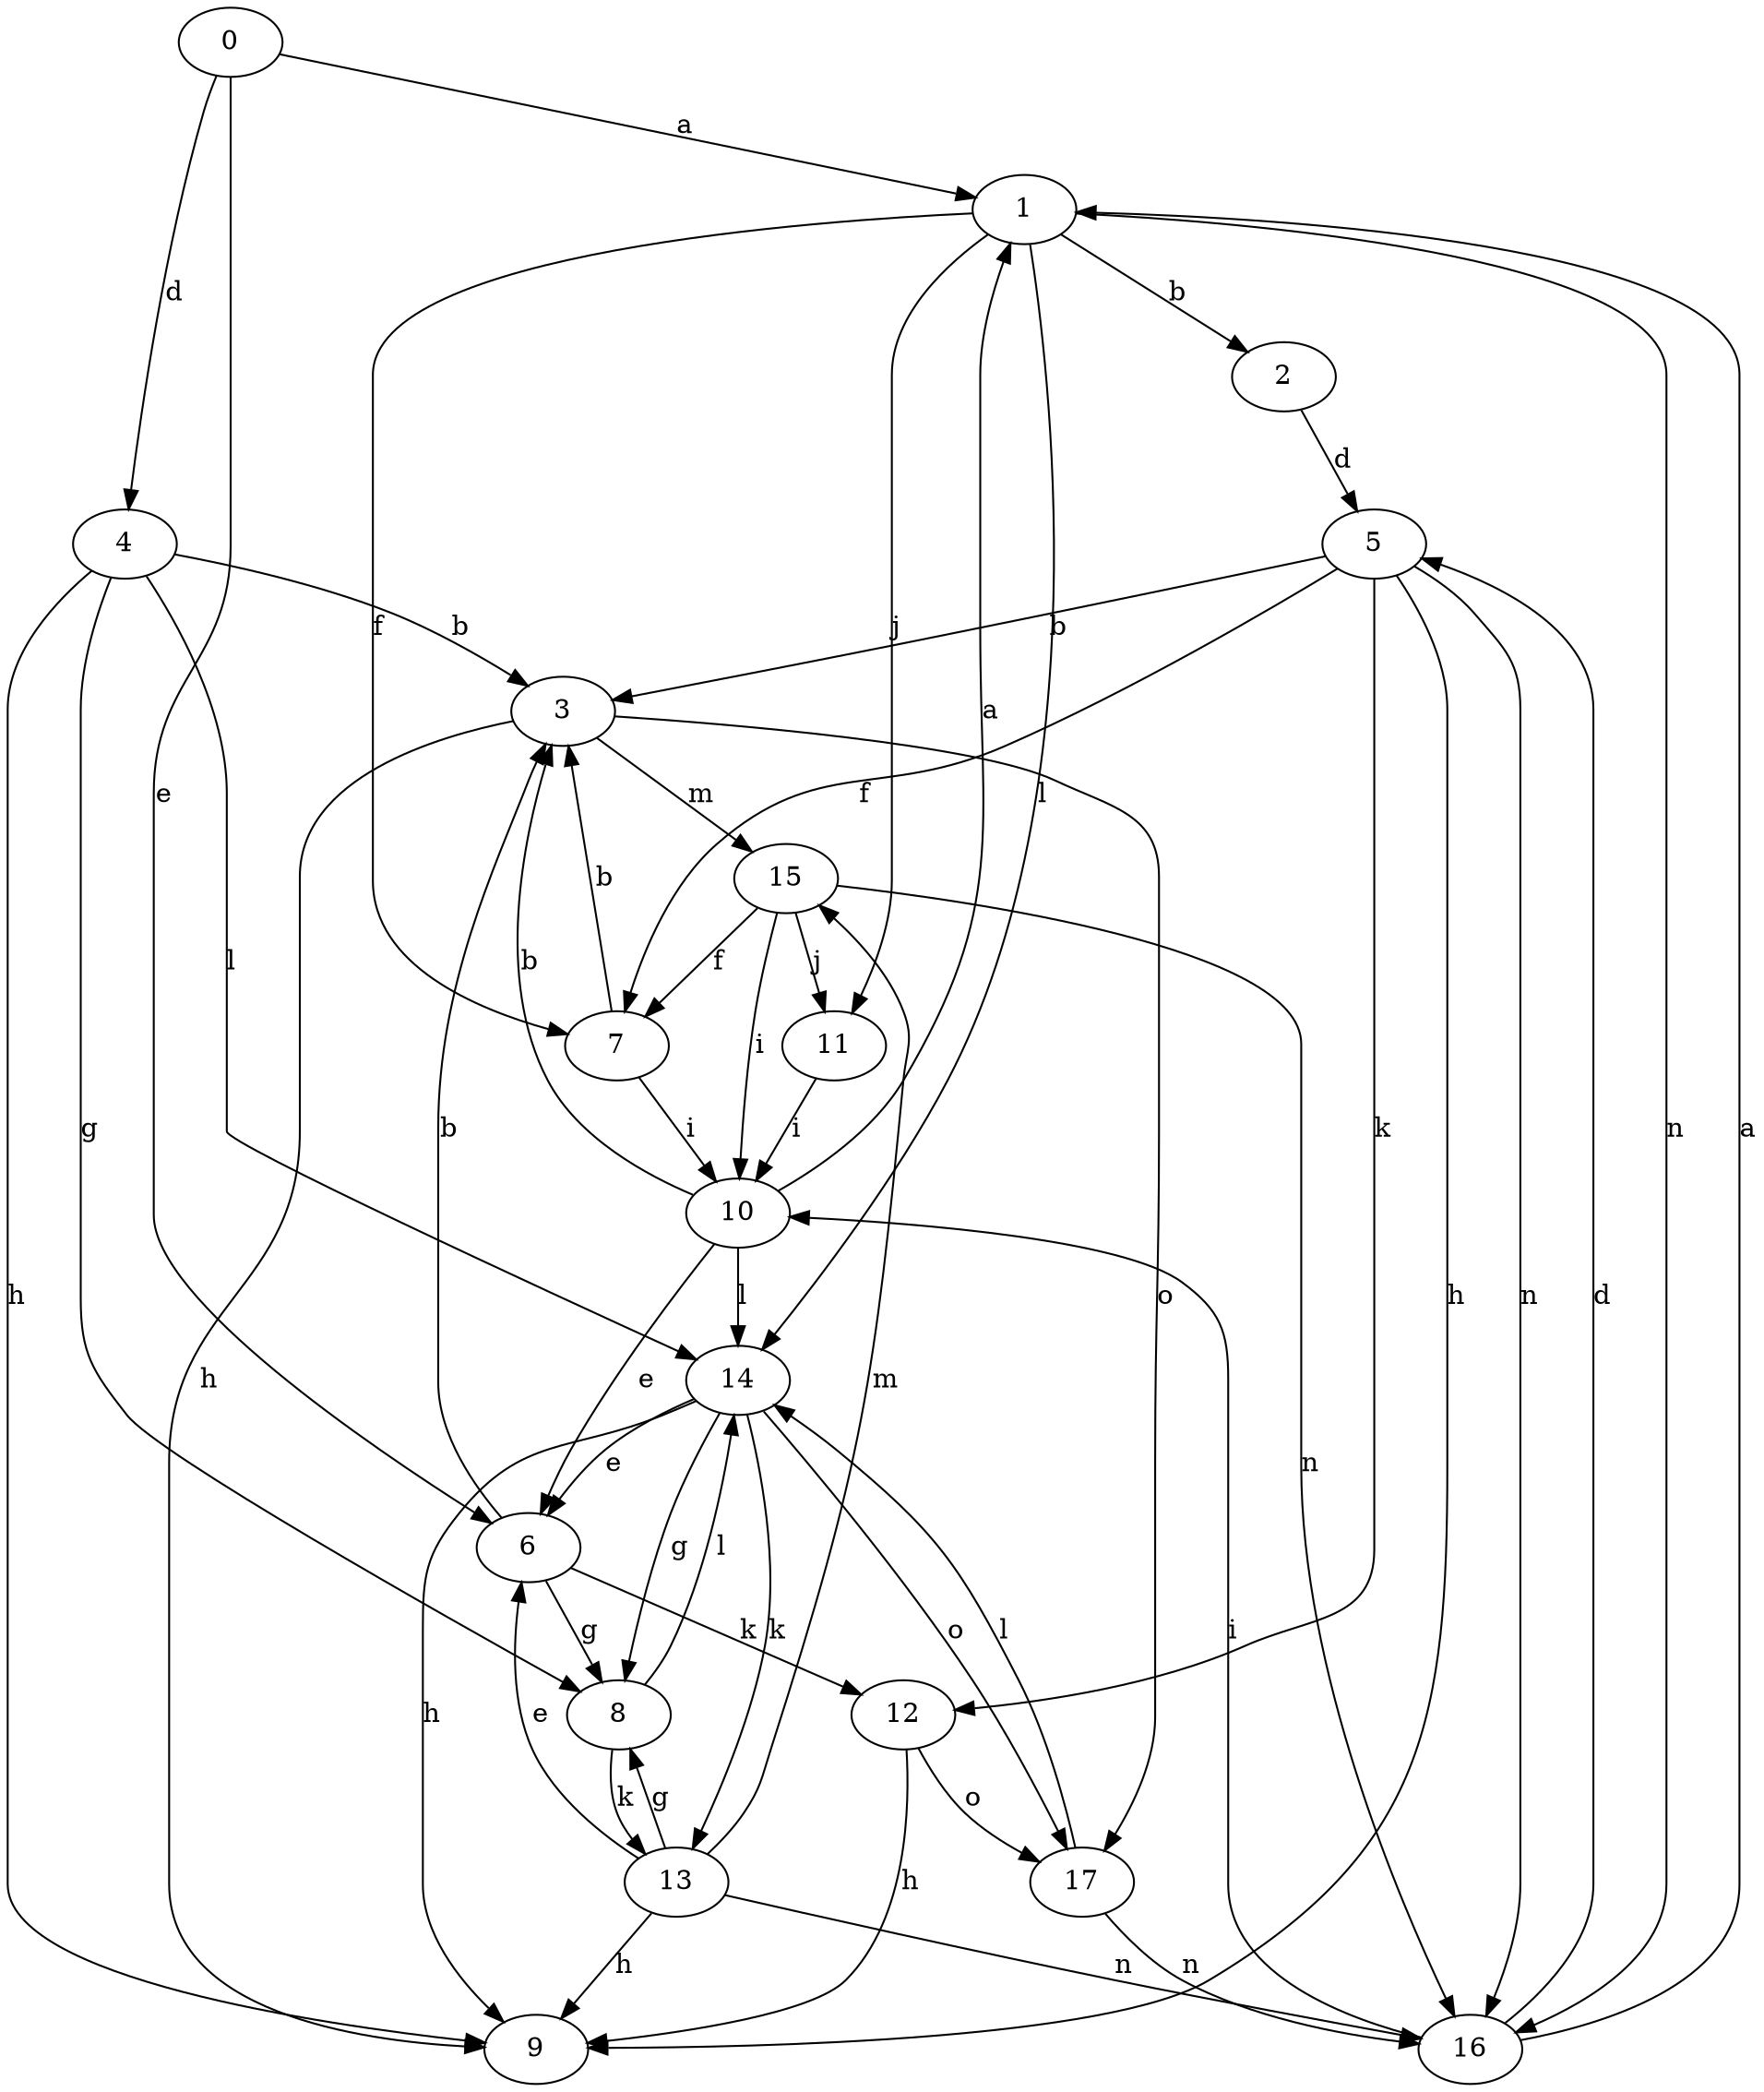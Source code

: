 strict digraph  {
0;
1;
2;
3;
4;
5;
6;
7;
8;
9;
10;
11;
12;
13;
14;
15;
16;
17;
0 -> 1  [label=a];
0 -> 4  [label=d];
0 -> 6  [label=e];
1 -> 2  [label=b];
1 -> 7  [label=f];
1 -> 11  [label=j];
1 -> 14  [label=l];
1 -> 16  [label=n];
2 -> 5  [label=d];
3 -> 9  [label=h];
3 -> 15  [label=m];
3 -> 17  [label=o];
4 -> 3  [label=b];
4 -> 8  [label=g];
4 -> 9  [label=h];
4 -> 14  [label=l];
5 -> 3  [label=b];
5 -> 7  [label=f];
5 -> 9  [label=h];
5 -> 12  [label=k];
5 -> 16  [label=n];
6 -> 3  [label=b];
6 -> 8  [label=g];
6 -> 12  [label=k];
7 -> 3  [label=b];
7 -> 10  [label=i];
8 -> 13  [label=k];
8 -> 14  [label=l];
10 -> 1  [label=a];
10 -> 3  [label=b];
10 -> 6  [label=e];
10 -> 14  [label=l];
11 -> 10  [label=i];
12 -> 9  [label=h];
12 -> 17  [label=o];
13 -> 6  [label=e];
13 -> 8  [label=g];
13 -> 9  [label=h];
13 -> 15  [label=m];
13 -> 16  [label=n];
14 -> 6  [label=e];
14 -> 8  [label=g];
14 -> 9  [label=h];
14 -> 13  [label=k];
14 -> 17  [label=o];
15 -> 7  [label=f];
15 -> 10  [label=i];
15 -> 11  [label=j];
15 -> 16  [label=n];
16 -> 1  [label=a];
16 -> 5  [label=d];
16 -> 10  [label=i];
17 -> 14  [label=l];
17 -> 16  [label=n];
}
